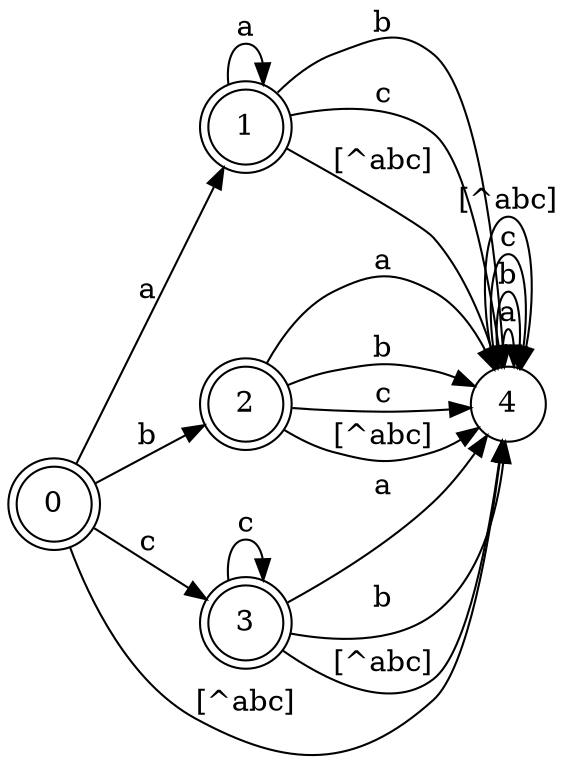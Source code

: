 digraph NFA {
    rankdir=LR;
    node [shape = doublecircle]; 0 1 2 3;
    node [shape = circle];
    0 -> 1 [label="a"];
    0 -> 2 [label="b"];
    0 -> 3 [label="c"];
    0 -> 4 [label="[^abc]"];
    1 -> 1 [label="a"];
    1 -> 4 [label="b"];
    1 -> 4 [label="c"];
    1 -> 4 [label="[^abc]"];
    2 -> 4 [label="a"];
    2 -> 4 [label="b"];
    2 -> 4 [label="c"];
    2 -> 4 [label="[^abc]"];
    3 -> 4 [label="a"];
    3 -> 4 [label="b"];
    3 -> 3 [label="c"];
    3 -> 4 [label="[^abc]"];
    4 -> 4 [label="a"];
    4 -> 4 [label="b"];
    4 -> 4 [label="c"];
    4 -> 4 [label="[^abc]"];
}